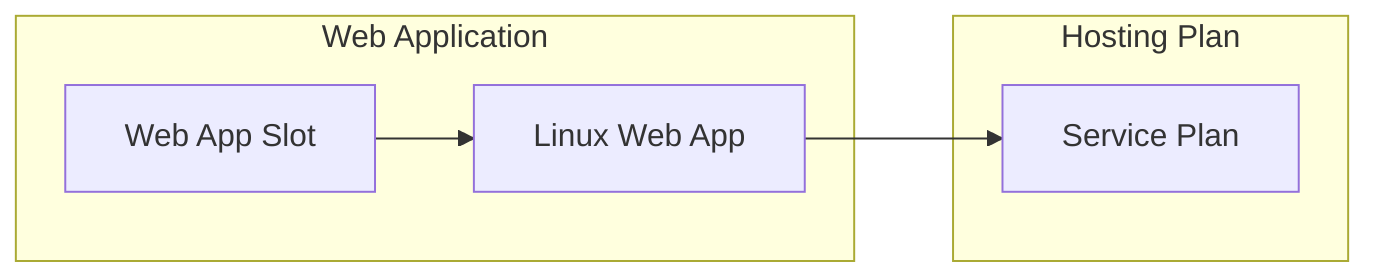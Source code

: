 graph LR

subgraph Hosting Plan
  ServicePlan["Service Plan"]
end

subgraph Web Application
  WebApp["Linux Web App"]
  WebAppSlot["Web App Slot"]
end

WebApp --> ServicePlan
WebAppSlot --> WebApp